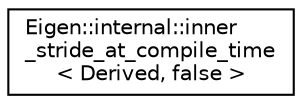 digraph "Graphical Class Hierarchy"
{
  edge [fontname="Helvetica",fontsize="10",labelfontname="Helvetica",labelfontsize="10"];
  node [fontname="Helvetica",fontsize="10",shape=record];
  rankdir="LR";
  Node1 [label="Eigen::internal::inner\l_stride_at_compile_time\l\< Derived, false \>",height=0.2,width=0.4,color="black", fillcolor="white", style="filled",URL="$struct_eigen_1_1internal_1_1inner__stride__at__compile__time_3_01_derived_00_01false_01_4.html"];
}
